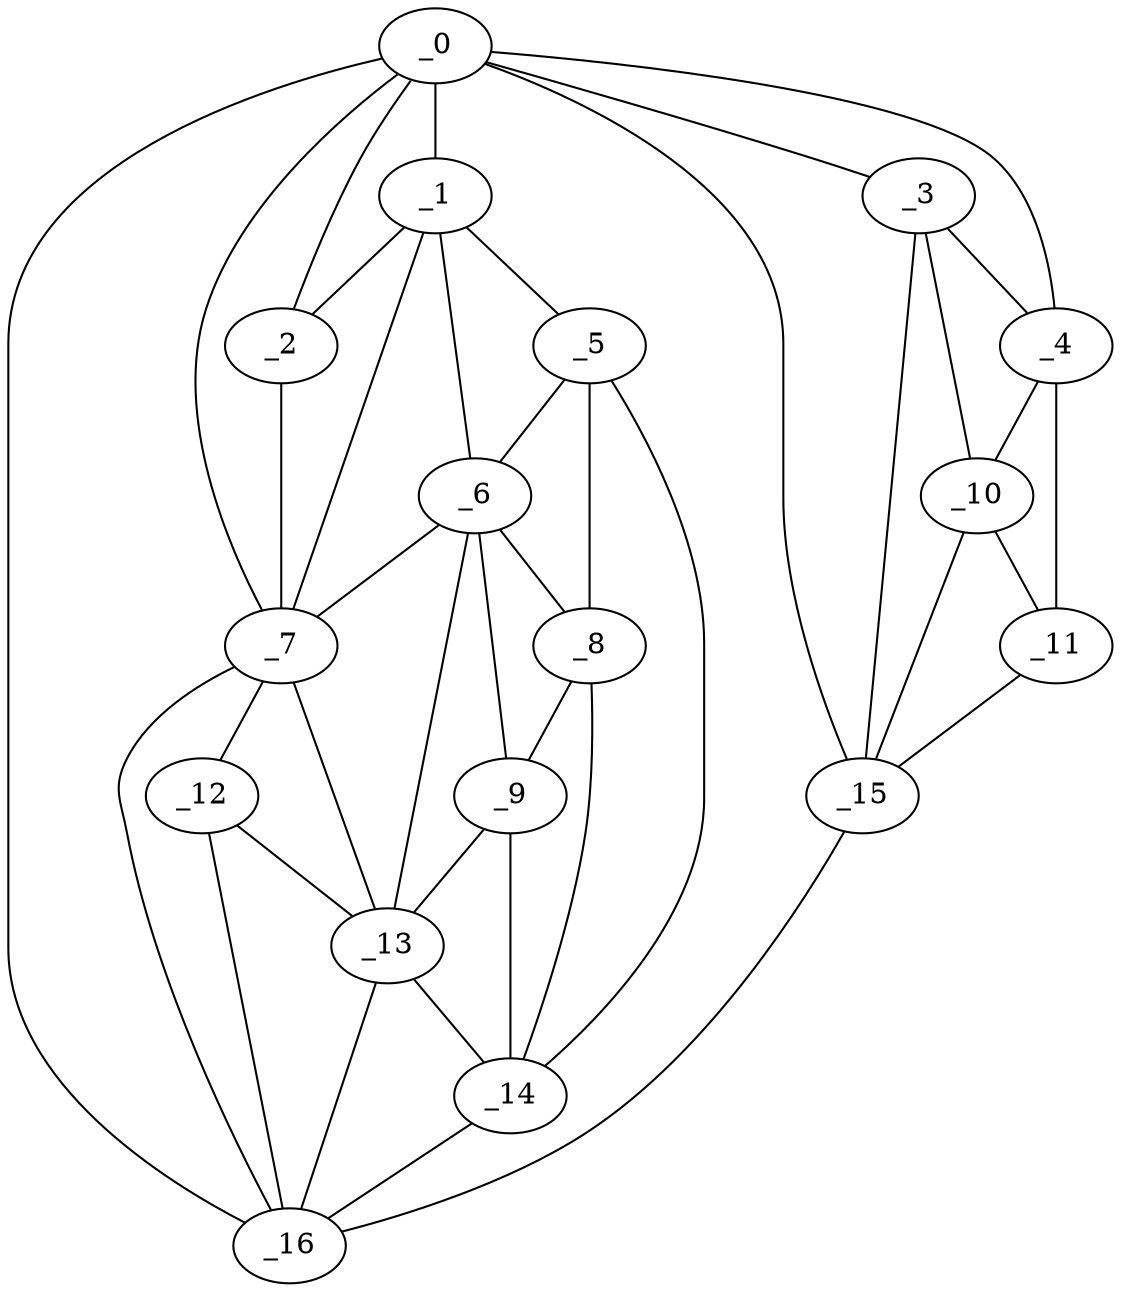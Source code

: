 graph "obj24__105.gxl" {
	_0	 [x=39,
		y=57];
	_1	 [x=39,
		y=78];
	_0 -- _1	 [valence=1];
	_2	 [x=40,
		y=70];
	_0 -- _2	 [valence=2];
	_3	 [x=42,
		y=29];
	_0 -- _3	 [valence=2];
	_4	 [x=44,
		y=8];
	_0 -- _4	 [valence=1];
	_7	 [x=71,
		y=87];
	_0 -- _7	 [valence=2];
	_15	 [x=93,
		y=49];
	_0 -- _15	 [valence=2];
	_16	 [x=93,
		y=58];
	_0 -- _16	 [valence=2];
	_1 -- _2	 [valence=2];
	_5	 [x=52,
		y=110];
	_1 -- _5	 [valence=1];
	_6	 [x=70,
		y=97];
	_1 -- _6	 [valence=2];
	_1 -- _7	 [valence=2];
	_2 -- _7	 [valence=1];
	_3 -- _4	 [valence=2];
	_10	 [x=89,
		y=29];
	_3 -- _10	 [valence=2];
	_3 -- _15	 [valence=2];
	_4 -- _10	 [valence=2];
	_11	 [x=90,
		y=9];
	_4 -- _11	 [valence=1];
	_5 -- _6	 [valence=2];
	_8	 [x=71,
		y=110];
	_5 -- _8	 [valence=2];
	_14	 [x=92,
		y=119];
	_5 -- _14	 [valence=1];
	_6 -- _7	 [valence=2];
	_6 -- _8	 [valence=2];
	_9	 [x=78,
		y=111];
	_6 -- _9	 [valence=2];
	_13	 [x=91,
		y=110];
	_6 -- _13	 [valence=2];
	_12	 [x=91,
		y=71];
	_7 -- _12	 [valence=2];
	_7 -- _13	 [valence=1];
	_7 -- _16	 [valence=1];
	_8 -- _9	 [valence=1];
	_8 -- _14	 [valence=1];
	_9 -- _13	 [valence=1];
	_9 -- _14	 [valence=2];
	_10 -- _11	 [valence=2];
	_10 -- _15	 [valence=2];
	_11 -- _15	 [valence=1];
	_12 -- _13	 [valence=1];
	_12 -- _16	 [valence=2];
	_13 -- _14	 [valence=1];
	_13 -- _16	 [valence=2];
	_14 -- _16	 [valence=1];
	_15 -- _16	 [valence=1];
}
